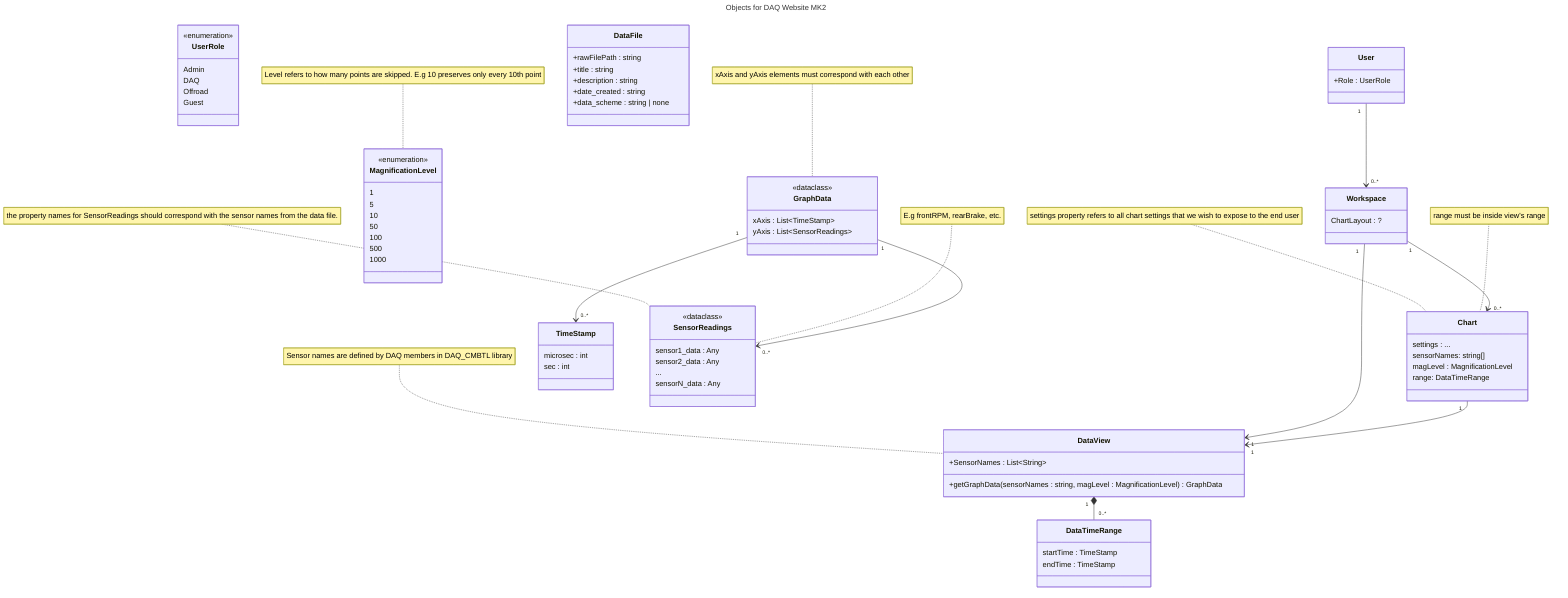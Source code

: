 ---
title: Objects for DAQ Website MK2
---
classDiagram
    class UserRole {
        <<enumeration>>
        Admin
        DAQ
        Offroad
        Guest
    }
    class User {
        +Role : UserRole
    }
    User "1" --> "0..*" Workspace
    class Workspace {
        ChartLayout : ?
    }
    Workspace "1" --> "1" DataView
    Workspace "1" --> "0..*" Chart

    note for DataView "Sensor names are defined by DAQ members in DAQ_CMBTL library"
    class DataView {
        +SensorNames : List~String~
        +getGraphData(sensorNames : string, magLevel : MagnificationLevel) GraphData
    }
    DataView "1" *-- "0..*" DataTimeRange

    class DataFile {
        +rawFilePath : string
        +title : string
        +description : string
        +date_created : string
        +data_scheme : string | none
    }
    class DataTimeRange {
        startTime : TimeStamp
        endTime : TimeStamp
    }


    note for MagnificationLevel "Level refers to how many points are skipped. E.g 10 preserves only every 10th point" 
    class MagnificationLevel {
        <<enumeration>>
        1
        5
        10
        50
        100
        500
        1000
    }
    class Chart {
        settings : ...
        sensorNames: string[]
        magLevel : MagnificationLevel
        range: DataTimeRange
    }
    note for Chart "settings property refers to all chart settings that we wish to expose to the end user"
    note for Chart "range must be inside view's range"
    Chart "1" --> "1" DataView

    class TimeStamp {
        microsec : int
        sec : int
    }

    note for SensorReadings "the property names for SensorReadings should correspond with the sensor names from the data file."
    note for SensorReadings "E.g frontRPM, rearBrake, etc."
    class SensorReadings {
        <<dataclass>>
        sensor1_data : Any
        sensor2_data : Any
        ...
        sensorN_data : Any
    }

    note for GraphData "xAxis and yAxis elements must correspond with each other" 
    class GraphData {
        <<dataclass>>
        xAxis : List~TimeStamp~
        yAxis : List~SensorReadings~
    }
    GraphData "1" --> "0..*" TimeStamp
    GraphData "1" --> "0..*" SensorReadings